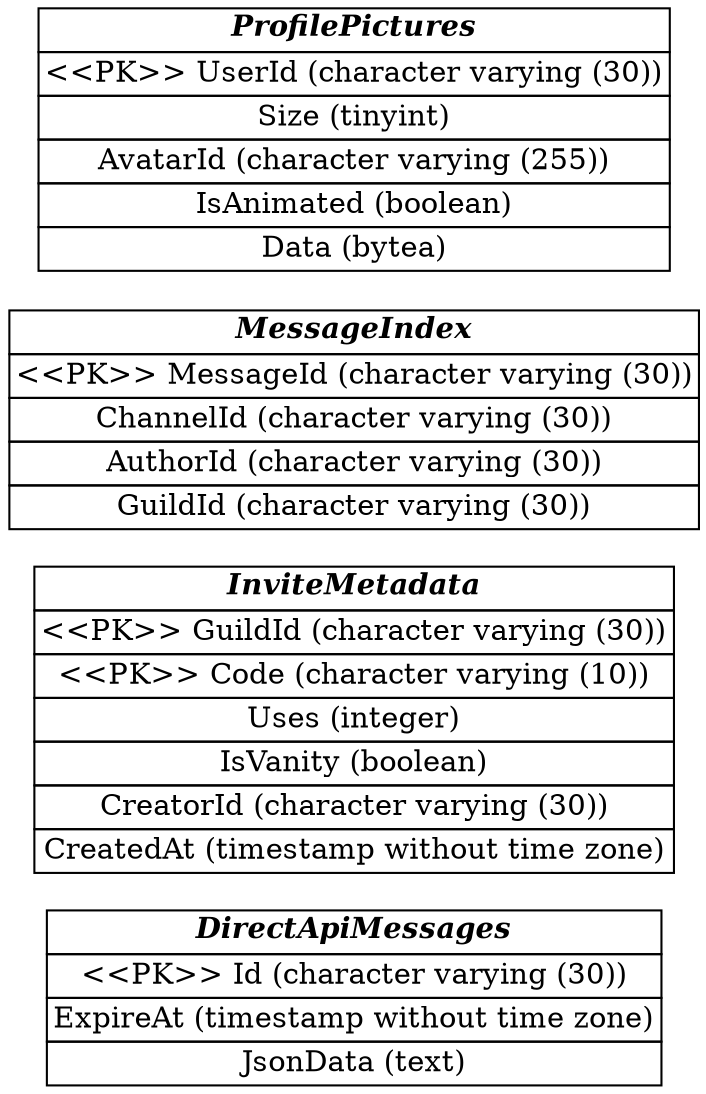 digraph ER {
    rankdir=LR
    node[shape=plain]
    
    DirectApiMessages [label=<
        <table border="0" cellborder="1" cellspacing="0">
            <tr><td><i><b>DirectApiMessages</b></i></td></tr>
            <tr>
                <td port="Id">&lt;&lt;PK&gt;&gt; Id (character varying (30))</td>
            </tr>
            <tr>
                <td port="ExpireAt">ExpireAt (timestamp without time zone)</td>
            </tr>
            <tr>
                <td port="JsonData">JsonData (text)</td>
            </tr>
        </table>
    >];
    
    InviteMetadata [label=<
        <table border="0" cellborder="1" cellspacing="0">
            <tr><td><i><b>InviteMetadata</b></i></td></tr>
            <tr>
                <td port="GuildId">&lt;&lt;PK&gt;&gt; GuildId (character varying (30))</td>
            </tr>
            <tr>
                <td port="Code">&lt;&lt;PK&gt;&gt; Code (character varying (10))</td>
            </tr>
            <tr>
                <td port="Uses">Uses (integer)</td>
            </tr>
            <tr>
                <td port="IsVanity">IsVanity (boolean)</td>
            </tr>
            <tr>
                <td port="CreatorId">CreatorId (character varying (30))</td>
            </tr>
            <tr>
                <td port="CreatedAt">CreatedAt (timestamp without time zone)</td>
            </tr>
        </table>
    >];
    
    MessageIndex [label=<
        <table border="0" cellborder="1" cellspacing="0">
            <tr><td><i><b>MessageIndex</b></i></td></tr>
            <tr>
                <td port="MessageId">&lt;&lt;PK&gt;&gt; MessageId (character varying (30))</td>
            </tr>
            <tr>
                <td port="ChannelId">ChannelId (character varying (30))</td>
            </tr>
            <tr>
                <td port="AuthorId">AuthorId (character varying (30))</td>
            </tr>
            <tr>
                <td port="GuildId">GuildId (character varying (30))</td>
            </tr>
        </table>
    >];
    
    ProfilePictures [label=<
        <table border="0" cellborder="1" cellspacing="0">
            <tr><td><i><b>ProfilePictures</b></i></td></tr>
            <tr>
                <td port="UserId">&lt;&lt;PK&gt;&gt; UserId (character varying (30))</td>
            </tr>
            <tr>
                <td port="Size">Size (tinyint)</td>
            </tr>
            <tr>
                <td port="AvatarId">AvatarId (character varying (255))</td>
            </tr>
            <tr>
                <td port="IsAnimated">IsAnimated (boolean)</td>
            </tr>
            <tr>
                <td port="Data">Data (bytea)</td>
            </tr>
        </table>
    >];
}
